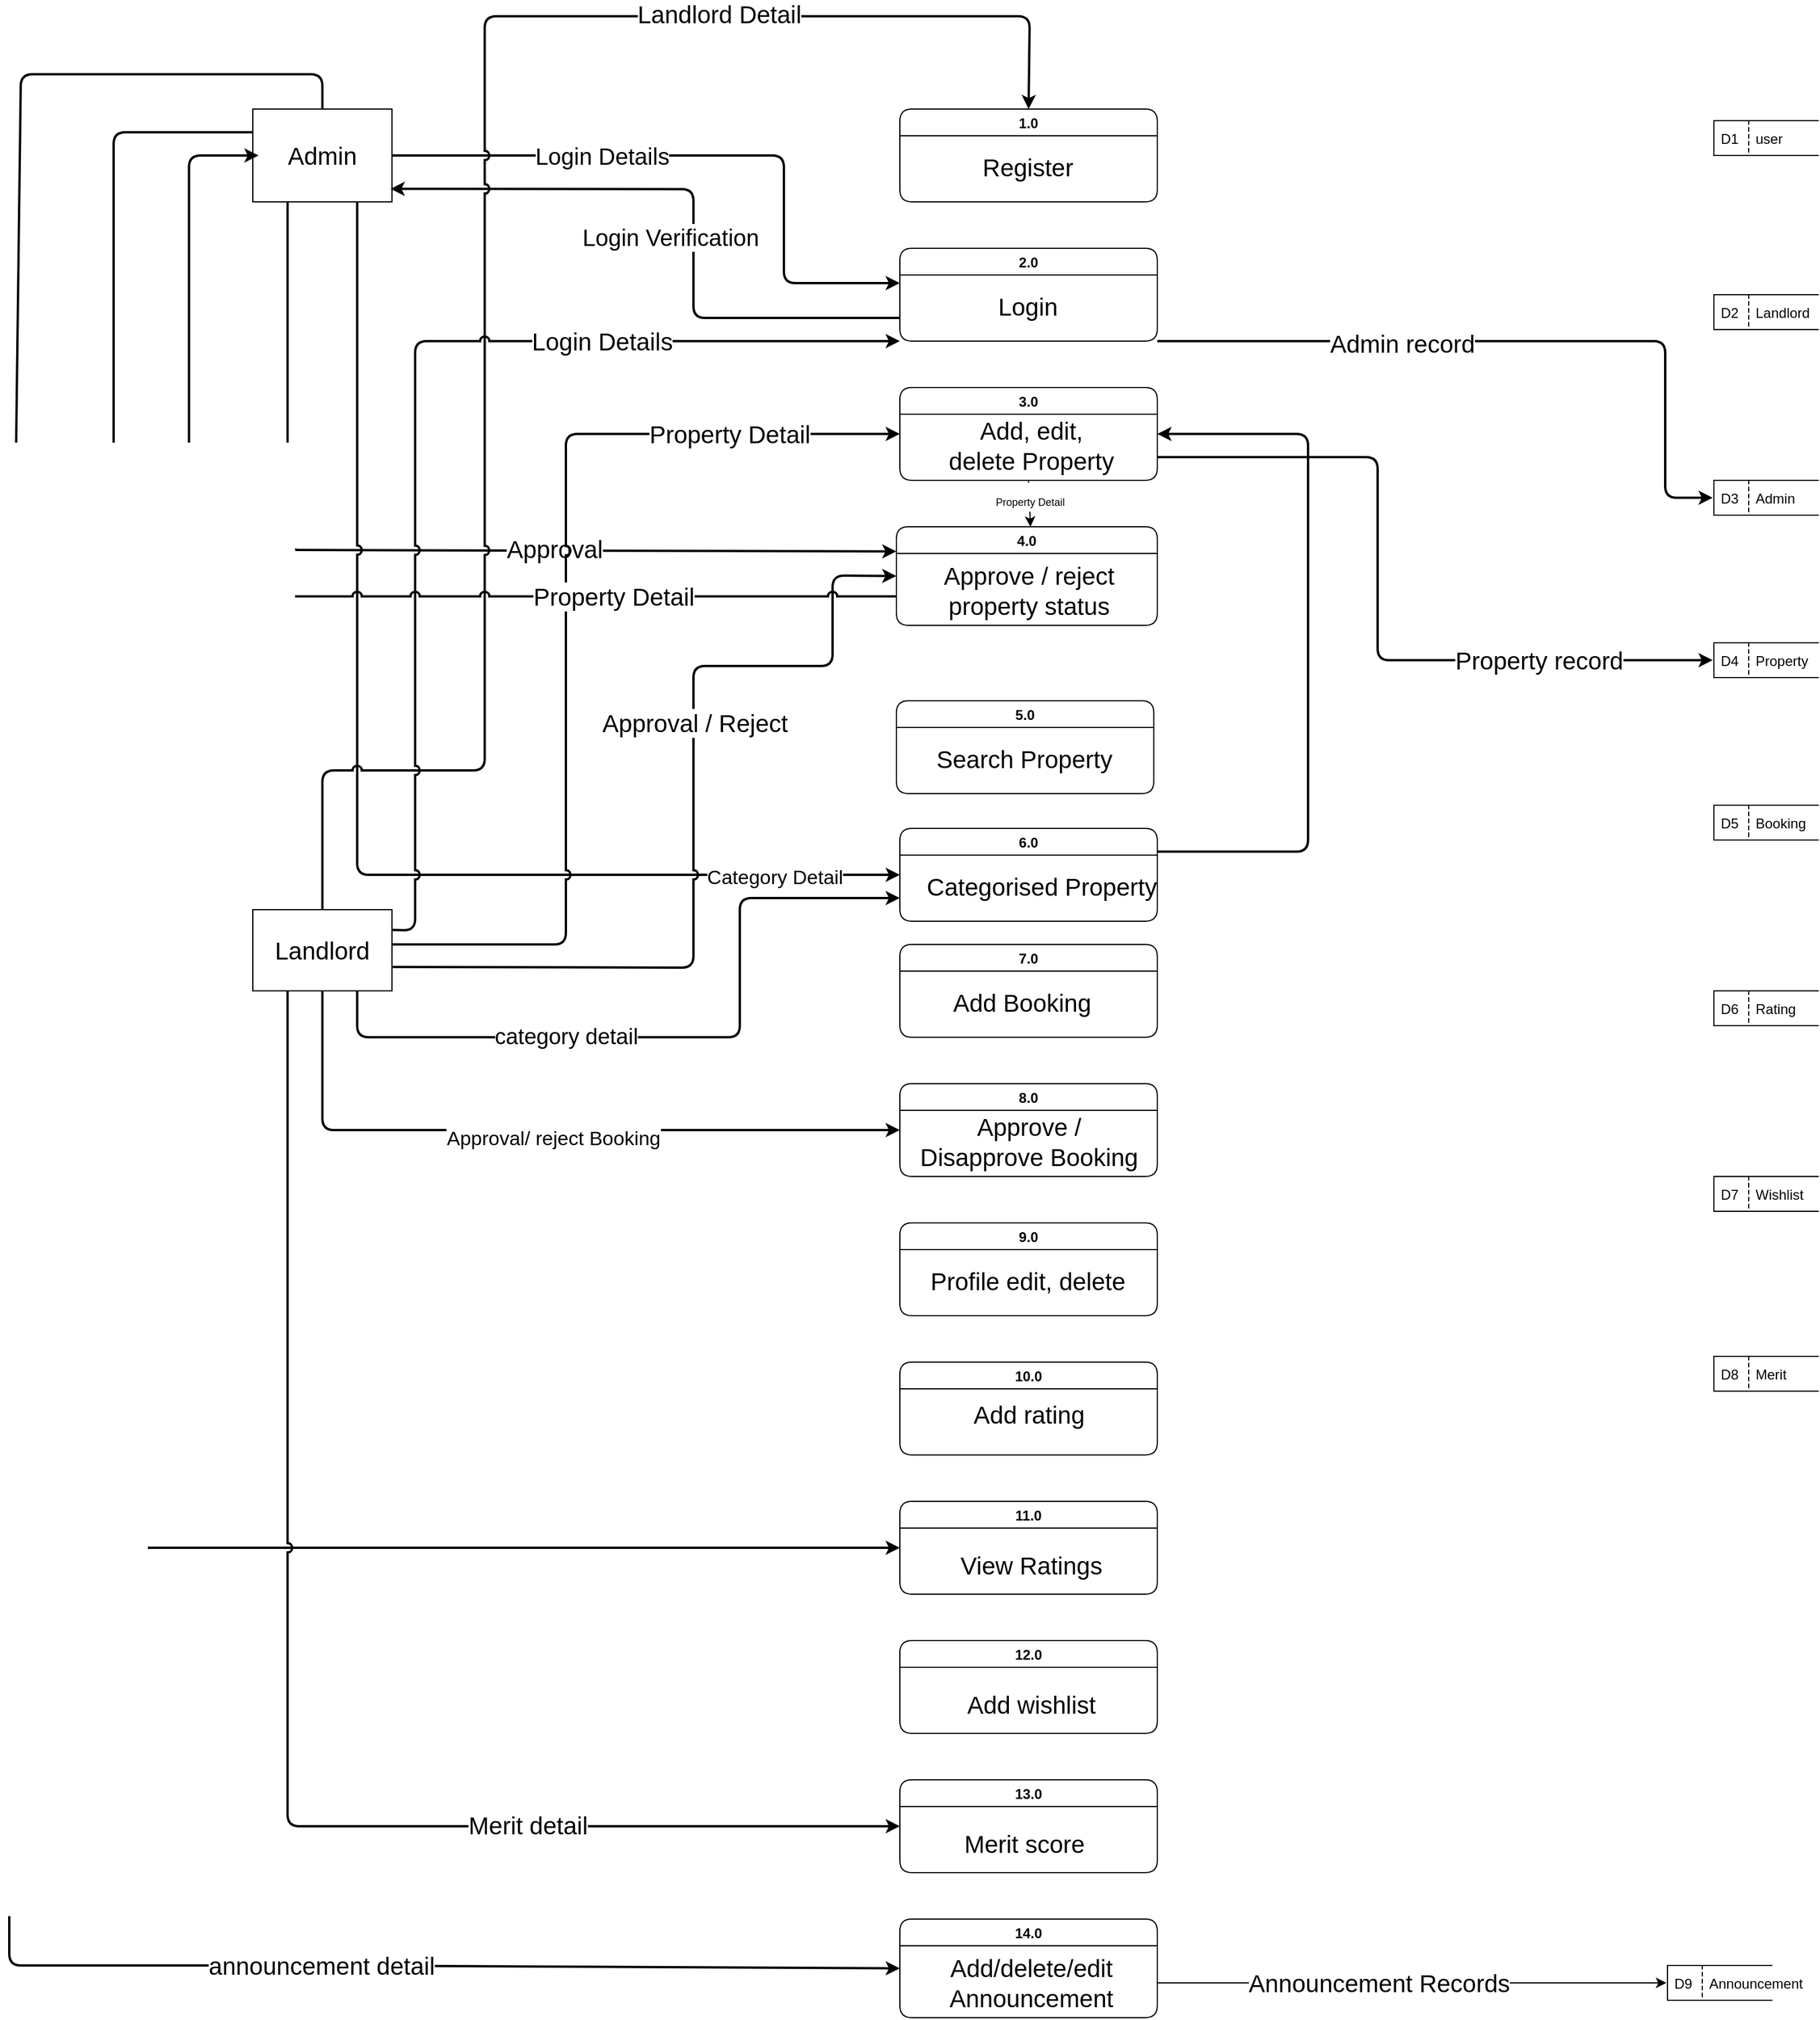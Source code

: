 <mxfile>
    <diagram id="R2lEEEUBdFMjLlhIrx00" name="Page-1">
        <mxGraphModel dx="1679" dy="1662" grid="1" gridSize="10" guides="1" tooltips="1" connect="1" arrows="1" fold="1" page="1" pageScale="1" pageWidth="700" pageHeight="1000" math="0" shadow="0" extFonts="Permanent Marker^https://fonts.googleapis.com/css?family=Permanent+Marker">
            <root>
                <mxCell id="0"/>
                <mxCell id="1" parent="0"/>
                <mxCell id="419" style="edgeStyle=none;html=1;fontSize=20;exitX=1;exitY=0.5;exitDx=0;exitDy=0;strokeWidth=2;" parent="1" source="Ci3cu0jDoSGofdBfNgbZ-3" edge="1">
                    <mxGeometry relative="1" as="geometry">
                        <mxPoint x="-42.0" y="80" as="sourcePoint"/>
                        <mxPoint x="258" y="190" as="targetPoint"/>
                        <Array as="points">
                            <mxPoint x="158" y="80"/>
                            <mxPoint x="158" y="190"/>
                        </Array>
                    </mxGeometry>
                </mxCell>
                <mxCell id="420" value="&lt;font style=&quot;font-size: 20px;&quot;&gt;Login Details&lt;/font&gt;" style="edgeLabel;html=1;align=center;verticalAlign=middle;resizable=0;points=[];fontSize=20;" parent="419" vertex="1" connectable="0">
                    <mxGeometry x="-0.477" y="3" relative="1" as="geometry">
                        <mxPoint x="37" y="3" as="offset"/>
                    </mxGeometry>
                </mxCell>
                <mxCell id="428" style="edgeStyle=none;html=1;fontSize=21;exitX=0.25;exitY=1;exitDx=0;exitDy=0;entryX=0;entryY=0.25;entryDx=0;entryDy=0;jumpStyle=arc;strokeWidth=2;" parent="1" source="Ci3cu0jDoSGofdBfNgbZ-3" target="173" edge="1">
                    <mxGeometry relative="1" as="geometry">
                        <mxPoint x="250" y="440" as="targetPoint"/>
                        <Array as="points">
                            <mxPoint x="-270" y="280"/>
                            <mxPoint x="-270" y="420"/>
                        </Array>
                    </mxGeometry>
                </mxCell>
                <mxCell id="430" value="Approval" style="edgeLabel;html=1;align=center;verticalAlign=middle;resizable=0;points=[];fontSize=21;" parent="428" vertex="1" connectable="0">
                    <mxGeometry x="0.215" y="2" relative="1" as="geometry">
                        <mxPoint x="29" as="offset"/>
                    </mxGeometry>
                </mxCell>
                <mxCell id="431" style="edgeStyle=none;html=1;entryX=0;entryY=0.5;entryDx=0;entryDy=0;fontSize=21;exitX=0.5;exitY=0;exitDx=0;exitDy=0;strokeWidth=2;" parent="1" source="Ci3cu0jDoSGofdBfNgbZ-3" target="350" edge="1">
                    <mxGeometry relative="1" as="geometry">
                        <Array as="points">
                            <mxPoint x="-240" y="10"/>
                            <mxPoint x="-500" y="10"/>
                            <mxPoint x="-510" y="790"/>
                            <mxPoint x="-510" y="1640"/>
                            <mxPoint x="-240" y="1640"/>
                        </Array>
                    </mxGeometry>
                </mxCell>
                <mxCell id="433" value="announcement detail" style="edgeLabel;html=1;align=center;verticalAlign=middle;resizable=0;points=[];fontSize=21;" parent="431" vertex="1" connectable="0">
                    <mxGeometry x="0.64" y="-3" relative="1" as="geometry">
                        <mxPoint x="-15" y="-3" as="offset"/>
                    </mxGeometry>
                </mxCell>
                <mxCell id="434" style="edgeStyle=none;html=1;entryX=0;entryY=0.5;entryDx=0;entryDy=0;fontSize=21;jumpStyle=arc;strokeWidth=2;" parent="1" target="354" edge="1">
                    <mxGeometry relative="1" as="geometry">
                        <mxPoint x="-210" y="120" as="sourcePoint"/>
                        <Array as="points">
                            <mxPoint x="-210" y="700"/>
                        </Array>
                    </mxGeometry>
                </mxCell>
                <mxCell id="435" value="&lt;font style=&quot;font-size: 17px;&quot;&gt;Category Detail&lt;/font&gt;" style="edgeLabel;html=1;align=center;verticalAlign=middle;resizable=0;points=[];fontSize=21;" parent="434" vertex="1" connectable="0">
                    <mxGeometry x="0.626" relative="1" as="geometry">
                        <mxPoint x="88" as="offset"/>
                    </mxGeometry>
                </mxCell>
                <mxCell id="446" style="edgeStyle=none;html=1;entryX=0;entryY=0.5;entryDx=0;entryDy=0;fontSize=21;startArrow=none;startFill=0;endArrow=classic;endFill=1;exitX=0;exitY=0.25;exitDx=0;exitDy=0;strokeWidth=2;" parent="1" source="Ci3cu0jDoSGofdBfNgbZ-3" target="204" edge="1">
                    <mxGeometry relative="1" as="geometry">
                        <Array as="points">
                            <mxPoint x="-420" y="60"/>
                            <mxPoint x="-420" y="1280"/>
                        </Array>
                    </mxGeometry>
                </mxCell>
                <mxCell id="Ci3cu0jDoSGofdBfNgbZ-3" value="&lt;font style=&quot;font-size: 21px;&quot;&gt;Admin&lt;/font&gt;" style="rounded=0;whiteSpace=wrap;html=1;" parent="1" vertex="1">
                    <mxGeometry x="-300" y="40" width="120" height="80" as="geometry"/>
                </mxCell>
                <mxCell id="Ci3cu0jDoSGofdBfNgbZ-5" value="1.0" style="swimlane;startSize=23;rounded=1;" parent="1" vertex="1">
                    <mxGeometry x="258" y="40" width="222" height="80" as="geometry"/>
                </mxCell>
                <mxCell id="Ci3cu0jDoSGofdBfNgbZ-6" value="&lt;font style=&quot;font-size: 21px;&quot;&gt;Register&lt;/font&gt;" style="text;html=1;align=center;verticalAlign=middle;resizable=0;points=[];autosize=1;strokeColor=none;fillColor=none;rotation=0;" parent="Ci3cu0jDoSGofdBfNgbZ-5" vertex="1">
                    <mxGeometry x="59.5" y="30" width="100" height="40" as="geometry"/>
                </mxCell>
                <mxCell id="Ci3cu0jDoSGofdBfNgbZ-19" value="user" style="shape=partialRectangle;fillColor=none;align=left;verticalAlign=middle;strokeColor=default;spacingLeft=34;rotatable=0;points=[[0,0.5],[1,0.5]];portConstraint=eastwest;dropTarget=0;strokeWidth=1;perimeterSpacing=1;right=0;" parent="1" vertex="1">
                    <mxGeometry x="960" y="50" width="90" height="30" as="geometry"/>
                </mxCell>
                <mxCell id="Ci3cu0jDoSGofdBfNgbZ-20" value="D1" style="shape=partialRectangle;top=0;left=0;bottom=0;fillColor=none;stokeWidth=1;dashed=1;align=left;verticalAlign=middle;spacingLeft=4;spacingRight=4;overflow=hidden;rotatable=0;points=[];portConstraint=eastwest;part=1;strokeColor=default;" parent="Ci3cu0jDoSGofdBfNgbZ-19" vertex="1" connectable="0">
                    <mxGeometry width="30" height="30" as="geometry"/>
                </mxCell>
                <mxCell id="57" value="Landlord" style="shape=partialRectangle;fillColor=none;align=left;verticalAlign=middle;strokeColor=default;spacingLeft=34;rotatable=0;points=[[0,0.5],[1,0.5]];portConstraint=eastwest;dropTarget=0;strokeWidth=1;perimeterSpacing=1;right=0;" parent="1" vertex="1">
                    <mxGeometry x="960" y="200" width="90" height="30" as="geometry"/>
                </mxCell>
                <mxCell id="58" value="D2" style="shape=partialRectangle;top=0;left=0;bottom=0;fillColor=none;stokeWidth=1;dashed=1;align=left;verticalAlign=middle;spacingLeft=4;spacingRight=4;overflow=hidden;rotatable=0;points=[];portConstraint=eastwest;part=1;strokeColor=default;" parent="57" connectable="0" vertex="1">
                    <mxGeometry width="30" height="30" as="geometry"/>
                </mxCell>
                <mxCell id="421" style="edgeStyle=none;html=1;entryX=0.99;entryY=0.859;entryDx=0;entryDy=0;fontSize=20;exitX=0;exitY=0.75;exitDx=0;exitDy=0;entryPerimeter=0;strokeWidth=2;" parent="1" source="169" target="Ci3cu0jDoSGofdBfNgbZ-3" edge="1">
                    <mxGeometry relative="1" as="geometry">
                        <Array as="points">
                            <mxPoint x="80" y="220"/>
                            <mxPoint x="80" y="109"/>
                        </Array>
                    </mxGeometry>
                </mxCell>
                <mxCell id="422" value="Login Verification" style="edgeLabel;html=1;align=center;verticalAlign=middle;resizable=0;points=[];fontSize=20;" parent="421" vertex="1" connectable="0">
                    <mxGeometry x="-0.531" y="-2" relative="1" as="geometry">
                        <mxPoint x="-69" y="-68" as="offset"/>
                    </mxGeometry>
                </mxCell>
                <mxCell id="169" value="2.0" style="swimlane;startSize=23;rounded=1;" parent="1" vertex="1">
                    <mxGeometry x="258" y="160" width="222" height="80" as="geometry"/>
                </mxCell>
                <mxCell id="170" value="&lt;font style=&quot;font-size: 21px;&quot;&gt;Login&lt;/font&gt;" style="text;html=1;align=center;verticalAlign=middle;resizable=0;points=[];autosize=1;strokeColor=none;fillColor=none;rotation=0;" parent="169" vertex="1">
                    <mxGeometry x="74.5" y="30" width="70" height="40" as="geometry"/>
                </mxCell>
                <mxCell id="438" style="edgeStyle=none;html=1;entryX=0;entryY=0.5;entryDx=0;entryDy=0;fontSize=21;startArrow=none;startFill=0;endArrow=classic;endFill=1;exitX=1;exitY=0.75;exitDx=0;exitDy=0;strokeWidth=2;" parent="1" source="171" target="362" edge="1">
                    <mxGeometry relative="1" as="geometry">
                        <Array as="points">
                            <mxPoint x="670" y="340"/>
                            <mxPoint x="670" y="515"/>
                            <mxPoint x="880" y="515"/>
                        </Array>
                    </mxGeometry>
                </mxCell>
                <mxCell id="440" value="Property record" style="edgeLabel;html=1;align=center;verticalAlign=middle;resizable=0;points=[];fontSize=21;" parent="438" vertex="1" connectable="0">
                    <mxGeometry x="0.349" y="7" relative="1" as="geometry">
                        <mxPoint x="63" y="7" as="offset"/>
                    </mxGeometry>
                </mxCell>
                <mxCell id="171" value="3.0" style="swimlane;startSize=23;rounded=1;" parent="1" vertex="1">
                    <mxGeometry x="258" y="280" width="222" height="80" as="geometry"/>
                </mxCell>
                <mxCell id="172" value="&lt;font style=&quot;font-size: 21px;&quot;&gt;Add, edit, &lt;br&gt;delete Property&lt;/font&gt;" style="text;html=1;align=center;verticalAlign=middle;resizable=0;points=[];autosize=1;strokeColor=none;fillColor=none;rotation=0;" parent="171" vertex="1">
                    <mxGeometry x="27.5" y="20" width="170" height="60" as="geometry"/>
                </mxCell>
                <mxCell id="173" value="4.0" style="swimlane;startSize=23;rounded=1;" parent="1" vertex="1">
                    <mxGeometry x="255" y="400" width="225" height="85" as="geometry"/>
                </mxCell>
                <mxCell id="174" value="&lt;font style=&quot;font-size: 21px;&quot;&gt;Approve / reject &lt;br&gt;property status&lt;/font&gt;" style="text;html=1;align=center;verticalAlign=middle;resizable=0;points=[];autosize=1;strokeColor=none;fillColor=none;rotation=0;" parent="173" vertex="1">
                    <mxGeometry x="29" y="25" width="170" height="60" as="geometry"/>
                </mxCell>
                <mxCell id="196" value="5.0" style="swimlane;startSize=23;rounded=1;" parent="1" vertex="1">
                    <mxGeometry x="255" y="550" width="222" height="80" as="geometry"/>
                </mxCell>
                <mxCell id="197" value="&lt;font style=&quot;font-size: 21px;&quot;&gt;Search Property&lt;/font&gt;" style="text;html=1;align=center;verticalAlign=middle;resizable=0;points=[];autosize=1;strokeColor=none;fillColor=none;rotation=0;" parent="196" vertex="1">
                    <mxGeometry x="19.5" y="30" width="180" height="40" as="geometry"/>
                </mxCell>
                <mxCell id="198" value="8.0" style="swimlane;startSize=23;rounded=1;" parent="1" vertex="1">
                    <mxGeometry x="258" y="880" width="222" height="80" as="geometry"/>
                </mxCell>
                <mxCell id="199" value="&lt;font style=&quot;font-size: 21px;&quot;&gt;Approve / &lt;br&gt;Disapprove Booking&lt;/font&gt;" style="text;html=1;align=center;verticalAlign=middle;resizable=0;points=[];autosize=1;strokeColor=none;fillColor=none;rotation=0;" parent="198" vertex="1">
                    <mxGeometry x="6" y="20" width="210" height="60" as="geometry"/>
                </mxCell>
                <mxCell id="200" value="9.0" style="swimlane;startSize=23;rounded=1;" parent="1" vertex="1">
                    <mxGeometry x="258" y="1000" width="222" height="80" as="geometry"/>
                </mxCell>
                <mxCell id="201" value="&lt;font style=&quot;font-size: 21px;&quot;&gt;Profile edit, delete&lt;/font&gt;" style="text;html=1;align=center;verticalAlign=middle;resizable=0;points=[];autosize=1;strokeColor=none;fillColor=none;rotation=0;" parent="200" vertex="1">
                    <mxGeometry x="14.5" y="30" width="190" height="40" as="geometry"/>
                </mxCell>
                <mxCell id="202" value="10.0" style="swimlane;startSize=23;rounded=1;" parent="1" vertex="1">
                    <mxGeometry x="258" y="1120" width="222" height="80" as="geometry"/>
                </mxCell>
                <mxCell id="203" value="&lt;font style=&quot;font-size: 21px;&quot;&gt;Add rating&lt;/font&gt;" style="text;html=1;align=center;verticalAlign=middle;resizable=0;points=[];autosize=1;strokeColor=none;fillColor=none;rotation=0;" parent="202" vertex="1">
                    <mxGeometry x="51" y="25" width="120" height="40" as="geometry"/>
                </mxCell>
                <mxCell id="204" value="11.0" style="swimlane;startSize=23;rounded=1;" parent="1" vertex="1">
                    <mxGeometry x="258" y="1240" width="222" height="80" as="geometry"/>
                </mxCell>
                <mxCell id="205" value="&lt;font style=&quot;font-size: 21px;&quot;&gt;View Ratings&lt;/font&gt;" style="text;html=1;align=center;verticalAlign=middle;resizable=0;points=[];autosize=1;strokeColor=none;fillColor=none;rotation=0;" parent="204" vertex="1">
                    <mxGeometry x="37.5" y="35" width="150" height="40" as="geometry"/>
                </mxCell>
                <mxCell id="208" value="12.0" style="swimlane;startSize=23;rounded=1;" parent="1" vertex="1">
                    <mxGeometry x="258" y="1360" width="222" height="80" as="geometry"/>
                </mxCell>
                <mxCell id="209" value="&lt;font style=&quot;font-size: 21px;&quot;&gt;Add wishlist&lt;/font&gt;" style="text;html=1;align=center;verticalAlign=middle;resizable=0;points=[];autosize=1;strokeColor=none;fillColor=none;rotation=0;" parent="208" vertex="1">
                    <mxGeometry x="47.5" y="35" width="130" height="40" as="geometry"/>
                </mxCell>
                <mxCell id="210" value="13.0" style="swimlane;startSize=23;rounded=1;" parent="1" vertex="1">
                    <mxGeometry x="258" y="1480" width="222" height="80" as="geometry"/>
                </mxCell>
                <mxCell id="211" value="&lt;font style=&quot;font-size: 21px;&quot;&gt;Merit score&lt;/font&gt;" style="text;html=1;align=center;verticalAlign=middle;resizable=0;points=[];autosize=1;strokeColor=none;fillColor=none;rotation=0;" parent="210" vertex="1">
                    <mxGeometry x="41.5" y="35" width="130" height="40" as="geometry"/>
                </mxCell>
                <mxCell id="298" value="Booking" style="shape=partialRectangle;fillColor=none;align=left;verticalAlign=middle;strokeColor=default;spacingLeft=34;rotatable=0;points=[[0,0.5],[1,0.5]];portConstraint=eastwest;dropTarget=0;strokeWidth=1;perimeterSpacing=1;right=0;" parent="1" vertex="1">
                    <mxGeometry x="960" y="640" width="90" height="30" as="geometry"/>
                </mxCell>
                <mxCell id="299" value="D5" style="shape=partialRectangle;top=0;left=0;bottom=0;fillColor=none;stokeWidth=1;dashed=1;align=left;verticalAlign=middle;spacingLeft=4;spacingRight=4;overflow=hidden;rotatable=0;points=[];portConstraint=eastwest;part=1;strokeColor=default;" parent="298" vertex="1" connectable="0">
                    <mxGeometry width="30" height="30" as="geometry"/>
                </mxCell>
                <mxCell id="300" value="Rating" style="shape=partialRectangle;fillColor=none;align=left;verticalAlign=middle;strokeColor=default;spacingLeft=34;rotatable=0;points=[[0,0.5],[1,0.5]];portConstraint=eastwest;dropTarget=0;strokeWidth=1;perimeterSpacing=1;right=0;" parent="1" vertex="1">
                    <mxGeometry x="960" y="800" width="90" height="30" as="geometry"/>
                </mxCell>
                <mxCell id="301" value="D6" style="shape=partialRectangle;top=0;left=0;bottom=0;fillColor=none;stokeWidth=1;dashed=1;align=left;verticalAlign=middle;spacingLeft=4;spacingRight=4;overflow=hidden;rotatable=0;points=[];portConstraint=eastwest;part=1;strokeColor=default;" parent="300" vertex="1" connectable="0">
                    <mxGeometry width="30" height="30" as="geometry"/>
                </mxCell>
                <mxCell id="328" value="Wishlist" style="shape=partialRectangle;fillColor=none;align=left;verticalAlign=middle;strokeColor=default;spacingLeft=34;rotatable=0;points=[[0,0.5],[1,0.5]];portConstraint=eastwest;dropTarget=0;strokeWidth=1;perimeterSpacing=1;right=0;" parent="1" vertex="1">
                    <mxGeometry x="960" y="960" width="90" height="30" as="geometry"/>
                </mxCell>
                <mxCell id="329" value="D7" style="shape=partialRectangle;top=0;left=0;bottom=0;fillColor=none;stokeWidth=1;dashed=1;align=left;verticalAlign=middle;spacingLeft=4;spacingRight=4;overflow=hidden;rotatable=0;points=[];portConstraint=eastwest;part=1;strokeColor=default;" parent="328" vertex="1" connectable="0">
                    <mxGeometry width="30" height="30" as="geometry"/>
                </mxCell>
                <mxCell id="337" value="Merit" style="shape=partialRectangle;fillColor=none;align=left;verticalAlign=middle;strokeColor=default;spacingLeft=34;rotatable=0;points=[[0,0.5],[1,0.5]];portConstraint=eastwest;dropTarget=0;strokeWidth=1;perimeterSpacing=1;right=0;" parent="1" vertex="1">
                    <mxGeometry x="960" y="1115" width="90" height="30" as="geometry"/>
                </mxCell>
                <mxCell id="338" value="D8" style="shape=partialRectangle;top=0;left=0;bottom=0;fillColor=none;stokeWidth=1;dashed=1;align=left;verticalAlign=middle;spacingLeft=4;spacingRight=4;overflow=hidden;rotatable=0;points=[];portConstraint=eastwest;part=1;strokeColor=default;" parent="337" vertex="1" connectable="0">
                    <mxGeometry width="30" height="30" as="geometry"/>
                </mxCell>
                <mxCell id="350" value="14.0" style="swimlane;startSize=23;rounded=1;" parent="1" vertex="1">
                    <mxGeometry x="258" y="1600" width="222" height="85" as="geometry"/>
                </mxCell>
                <mxCell id="351" value="&lt;font style=&quot;font-size: 21px;&quot;&gt;Add/delete/edit &lt;br&gt;Announcement&lt;/font&gt;" style="text;html=1;align=center;verticalAlign=middle;resizable=0;points=[];autosize=1;strokeColor=none;fillColor=none;rotation=0;" parent="350" vertex="1">
                    <mxGeometry x="32.5" y="25" width="160" height="60" as="geometry"/>
                </mxCell>
                <mxCell id="354" value="6.0" style="swimlane;startSize=23;rounded=1;" parent="1" vertex="1">
                    <mxGeometry x="258" y="660" width="222" height="80" as="geometry"/>
                </mxCell>
                <mxCell id="355" value="&lt;font style=&quot;font-size: 21px;&quot;&gt;Categorised Property&lt;/font&gt;" style="text;html=1;align=center;verticalAlign=middle;resizable=0;points=[];autosize=1;strokeColor=none;fillColor=none;rotation=0;" parent="354" vertex="1">
                    <mxGeometry x="12" y="30" width="220" height="40" as="geometry"/>
                </mxCell>
                <mxCell id="356" value="7.0" style="swimlane;startSize=23;rounded=1;" parent="1" vertex="1">
                    <mxGeometry x="258" y="760" width="222" height="80" as="geometry"/>
                </mxCell>
                <mxCell id="357" value="&lt;font style=&quot;font-size: 21px;&quot;&gt;Add Booking&lt;/font&gt;" style="text;html=1;align=center;verticalAlign=middle;resizable=0;points=[];autosize=1;strokeColor=none;fillColor=none;rotation=0;" parent="356" vertex="1">
                    <mxGeometry x="35" y="30" width="140" height="40" as="geometry"/>
                </mxCell>
                <mxCell id="409" style="edgeStyle=none;html=1;exitX=0;exitY=0.5;exitDx=0;exitDy=0;startArrow=classic;startFill=1;endArrow=none;endFill=0;entryX=1;entryY=1;entryDx=0;entryDy=0;strokeWidth=2;" parent="1" source="360" edge="1" target="169">
                    <mxGeometry relative="1" as="geometry">
                        <Array as="points">
                            <mxPoint x="918" y="375"/>
                            <mxPoint x="918" y="240"/>
                        </Array>
                        <mxPoint x="957.0" y="375" as="sourcePoint"/>
                        <mxPoint x="490" y="230" as="targetPoint"/>
                    </mxGeometry>
                </mxCell>
                <mxCell id="410" value="&lt;font style=&quot;font-size: 21px;&quot;&gt;Admin record&lt;/font&gt;" style="edgeLabel;html=1;align=center;verticalAlign=middle;resizable=0;points=[];" parent="409" vertex="1" connectable="0">
                    <mxGeometry x="0.315" y="2" relative="1" as="geometry">
                        <mxPoint as="offset"/>
                    </mxGeometry>
                </mxCell>
                <mxCell id="360" value="Admin" style="shape=partialRectangle;fillColor=none;align=left;verticalAlign=middle;strokeColor=default;spacingLeft=34;rotatable=0;points=[[0,0.5],[1,0.5]];portConstraint=eastwest;dropTarget=0;strokeWidth=1;perimeterSpacing=1;right=0;" parent="1" vertex="1">
                    <mxGeometry x="960" y="360" width="90" height="30" as="geometry"/>
                </mxCell>
                <mxCell id="361" value="D3" style="shape=partialRectangle;top=0;left=0;bottom=0;fillColor=none;stokeWidth=1;dashed=1;align=left;verticalAlign=middle;spacingLeft=4;spacingRight=4;overflow=hidden;rotatable=0;points=[];portConstraint=eastwest;part=1;strokeColor=default;" parent="360" connectable="0" vertex="1">
                    <mxGeometry width="30" height="30" as="geometry"/>
                </mxCell>
                <mxCell id="362" value="Property" style="shape=partialRectangle;fillColor=none;align=left;verticalAlign=middle;strokeColor=default;spacingLeft=34;rotatable=0;points=[[0,0.5],[1,0.5]];portConstraint=eastwest;dropTarget=0;strokeWidth=1;perimeterSpacing=1;right=0;" parent="1" vertex="1">
                    <mxGeometry x="960" y="500" width="90" height="30" as="geometry"/>
                </mxCell>
                <mxCell id="363" value="D4" style="shape=partialRectangle;top=0;left=0;bottom=0;fillColor=none;stokeWidth=1;dashed=1;align=left;verticalAlign=middle;spacingLeft=4;spacingRight=4;overflow=hidden;rotatable=0;points=[];portConstraint=eastwest;part=1;strokeColor=default;" parent="362" connectable="0" vertex="1">
                    <mxGeometry width="30" height="30" as="geometry"/>
                </mxCell>
                <mxCell id="364" value="Announcement" style="shape=partialRectangle;fillColor=none;align=left;verticalAlign=middle;strokeColor=default;spacingLeft=34;rotatable=0;points=[[0,0.5],[1,0.5]];portConstraint=eastwest;dropTarget=0;strokeWidth=1;perimeterSpacing=1;right=0;" parent="1" vertex="1">
                    <mxGeometry x="920" y="1640" width="90" height="30" as="geometry"/>
                </mxCell>
                <mxCell id="365" value="D9" style="shape=partialRectangle;top=0;left=0;bottom=0;fillColor=none;stokeWidth=1;dashed=1;align=left;verticalAlign=middle;spacingLeft=4;spacingRight=4;overflow=hidden;rotatable=0;points=[];portConstraint=eastwest;part=1;strokeColor=default;" parent="364" vertex="1" connectable="0">
                    <mxGeometry width="30" height="30" as="geometry"/>
                </mxCell>
                <mxCell id="447" style="edgeStyle=none;html=1;entryX=0.5;entryY=0;entryDx=0;entryDy=0;exitX=0.5;exitY=0;exitDx=0;exitDy=0;jumpStyle=arc;strokeWidth=2;" edge="1" parent="1" source="418" target="Ci3cu0jDoSGofdBfNgbZ-5">
                    <mxGeometry relative="1" as="geometry">
                        <Array as="points">
                            <mxPoint x="-240" y="610"/>
                            <mxPoint x="-100" y="610"/>
                            <mxPoint x="-100" y="-40"/>
                            <mxPoint x="370" y="-40"/>
                        </Array>
                    </mxGeometry>
                </mxCell>
                <mxCell id="448" value="&lt;font style=&quot;font-size: 21px;&quot;&gt;Landlord Detail&lt;/font&gt;" style="edgeLabel;html=1;align=center;verticalAlign=middle;resizable=0;points=[];" vertex="1" connectable="0" parent="447">
                    <mxGeometry x="0.523" y="2" relative="1" as="geometry">
                        <mxPoint as="offset"/>
                    </mxGeometry>
                </mxCell>
                <mxCell id="450" style="edgeStyle=none;jumpStyle=arc;html=1;entryX=0;entryY=1;entryDx=0;entryDy=0;fontSize=21;exitX=1;exitY=0.25;exitDx=0;exitDy=0;strokeWidth=2;" edge="1" parent="1" source="418" target="169">
                    <mxGeometry relative="1" as="geometry">
                        <Array as="points">
                            <mxPoint x="-160" y="748"/>
                            <mxPoint x="-160" y="240"/>
                        </Array>
                    </mxGeometry>
                </mxCell>
                <mxCell id="451" value="Login Details" style="edgeLabel;html=1;align=center;verticalAlign=middle;resizable=0;points=[];fontSize=21;" vertex="1" connectable="0" parent="450">
                    <mxGeometry x="0.384" y="-1" relative="1" as="geometry">
                        <mxPoint x="34" y="-1" as="offset"/>
                    </mxGeometry>
                </mxCell>
                <mxCell id="454" style="edgeStyle=none;jumpStyle=arc;html=1;entryX=0;entryY=0.5;entryDx=0;entryDy=0;strokeWidth=2;fontSize=21;exitX=1.002;exitY=0.429;exitDx=0;exitDy=0;exitPerimeter=0;" edge="1" parent="1" source="418" target="171">
                    <mxGeometry relative="1" as="geometry">
                        <Array as="points">
                            <mxPoint x="-30" y="760"/>
                            <mxPoint x="-30" y="320"/>
                        </Array>
                    </mxGeometry>
                </mxCell>
                <mxCell id="455" value="Property Detail" style="edgeLabel;html=1;align=center;verticalAlign=middle;resizable=0;points=[];fontSize=21;" vertex="1" connectable="0" parent="454">
                    <mxGeometry x="0.562" y="-3" relative="1" as="geometry">
                        <mxPoint x="45" y="-3" as="offset"/>
                    </mxGeometry>
                </mxCell>
                <mxCell id="456" style="edgeStyle=none;jumpStyle=arc;html=1;strokeWidth=2;fontSize=21;exitX=1.005;exitY=0.705;exitDx=0;exitDy=0;entryX=0;entryY=0.5;entryDx=0;entryDy=0;exitPerimeter=0;" edge="1" parent="1" source="418" target="173">
                    <mxGeometry relative="1" as="geometry">
                        <mxPoint x="250" y="480" as="targetPoint"/>
                        <Array as="points">
                            <mxPoint x="80" y="780"/>
                            <mxPoint x="80" y="520"/>
                            <mxPoint x="200" y="520"/>
                            <mxPoint x="200" y="442"/>
                        </Array>
                    </mxGeometry>
                </mxCell>
                <mxCell id="457" value="Approval / Reject" style="edgeLabel;html=1;align=center;verticalAlign=middle;resizable=0;points=[];fontSize=21;" vertex="1" connectable="0" parent="456">
                    <mxGeometry x="0.31" y="-1" relative="1" as="geometry">
                        <mxPoint y="35" as="offset"/>
                    </mxGeometry>
                </mxCell>
                <mxCell id="460" style="edgeStyle=none;jumpStyle=arc;html=1;strokeWidth=2;fontSize=21;entryX=0;entryY=0.75;entryDx=0;entryDy=0;exitX=0.75;exitY=1;exitDx=0;exitDy=0;" edge="1" parent="1" source="418" target="354">
                    <mxGeometry relative="1" as="geometry">
                        <mxPoint x="230" y="740" as="targetPoint"/>
                        <Array as="points">
                            <mxPoint x="-210" y="840"/>
                            <mxPoint x="120" y="840"/>
                            <mxPoint x="120" y="720"/>
                        </Array>
                    </mxGeometry>
                </mxCell>
                <mxCell id="461" value="&lt;font style=&quot;font-size: 19px;&quot;&gt;category detail&lt;/font&gt;" style="edgeLabel;html=1;align=center;verticalAlign=middle;resizable=0;points=[];fontSize=14;" vertex="1" connectable="0" parent="460">
                    <mxGeometry x="0.35" y="-1" relative="1" as="geometry">
                        <mxPoint x="-151" y="54" as="offset"/>
                    </mxGeometry>
                </mxCell>
                <mxCell id="462" style="edgeStyle=none;jumpStyle=arc;html=1;entryX=0;entryY=0.5;entryDx=0;entryDy=0;strokeWidth=2;fontSize=21;" edge="1" parent="1" source="418" target="198">
                    <mxGeometry relative="1" as="geometry">
                        <Array as="points">
                            <mxPoint x="-240" y="920"/>
                        </Array>
                    </mxGeometry>
                </mxCell>
                <mxCell id="463" value="&lt;font style=&quot;font-size: 17px;&quot;&gt;Approval/ reject Booking&lt;/font&gt;" style="edgeLabel;html=1;align=center;verticalAlign=middle;resizable=0;points=[];fontSize=21;" vertex="1" connectable="0" parent="462">
                    <mxGeometry x="0.032" y="-5" relative="1" as="geometry">
                        <mxPoint as="offset"/>
                    </mxGeometry>
                </mxCell>
                <mxCell id="466" style="edgeStyle=none;jumpStyle=arc;html=1;entryX=0;entryY=0.5;entryDx=0;entryDy=0;strokeWidth=2;fontSize=21;exitX=0.25;exitY=1;exitDx=0;exitDy=0;" edge="1" parent="1" source="418" target="210">
                    <mxGeometry relative="1" as="geometry">
                        <Array as="points">
                            <mxPoint x="-270" y="1520"/>
                        </Array>
                    </mxGeometry>
                </mxCell>
                <mxCell id="467" value="Merit detail" style="edgeLabel;html=1;align=center;verticalAlign=middle;resizable=0;points=[];fontSize=21;" vertex="1" connectable="0" parent="466">
                    <mxGeometry x="0.483" y="1" relative="1" as="geometry">
                        <mxPoint x="1" as="offset"/>
                    </mxGeometry>
                </mxCell>
                <mxCell id="418" value="&lt;font style=&quot;font-size: 21px;&quot;&gt;Landlord&lt;/font&gt;" style="rounded=0;whiteSpace=wrap;html=1;" parent="1" vertex="1">
                    <mxGeometry x="-300" y="730" width="120" height="70" as="geometry"/>
                </mxCell>
                <mxCell id="423" style="edgeStyle=none;html=1;entryX=0;entryY=0.5;entryDx=0;entryDy=0;fontSize=21;" parent="1" target="364" edge="1">
                    <mxGeometry relative="1" as="geometry">
                        <mxPoint x="480" y="1655" as="sourcePoint"/>
                    </mxGeometry>
                </mxCell>
                <mxCell id="424" value="Announcement Records" style="edgeLabel;html=1;align=center;verticalAlign=middle;resizable=0;points=[];fontSize=21;" parent="423" vertex="1" connectable="0">
                    <mxGeometry x="-0.132" relative="1" as="geometry">
                        <mxPoint as="offset"/>
                    </mxGeometry>
                </mxCell>
                <mxCell id="437" style="edgeStyle=none;html=1;entryX=1;entryY=0.5;entryDx=0;entryDy=0;fontSize=21;startArrow=none;startFill=0;endArrow=classic;endFill=1;strokeWidth=2;" parent="1" target="171" edge="1">
                    <mxGeometry relative="1" as="geometry">
                        <mxPoint x="480" y="680" as="sourcePoint"/>
                        <Array as="points">
                            <mxPoint x="610" y="680"/>
                            <mxPoint x="610" y="320"/>
                        </Array>
                    </mxGeometry>
                </mxCell>
                <mxCell id="441" style="edgeStyle=none;html=1;entryX=0.5;entryY=1;entryDx=0;entryDy=0;fontSize=21;startArrow=classic;startFill=1;endArrow=none;endFill=0;exitX=0.514;exitY=0.001;exitDx=0;exitDy=0;exitPerimeter=0;" parent="1" source="173" target="171" edge="1">
                    <mxGeometry relative="1" as="geometry"/>
                </mxCell>
                <mxCell id="444" value="&lt;font style=&quot;font-size: 9px;&quot;&gt;Property Detail&lt;/font&gt;" style="edgeLabel;html=1;align=center;verticalAlign=middle;resizable=0;points=[];fontSize=21;" parent="441" vertex="1" connectable="0">
                    <mxGeometry x="0.332" y="-1" relative="1" as="geometry">
                        <mxPoint x="-1" as="offset"/>
                    </mxGeometry>
                </mxCell>
                <mxCell id="443" style="edgeStyle=none;html=1;entryX=0;entryY=0.5;entryDx=0;entryDy=0;fontSize=21;startArrow=none;startFill=0;endArrow=classic;endFill=1;jumpStyle=arc;strokeWidth=2;" parent="1" edge="1">
                    <mxGeometry relative="1" as="geometry">
                        <mxPoint x="255" y="460" as="sourcePoint"/>
                        <mxPoint x="-295" y="80" as="targetPoint"/>
                        <Array as="points">
                            <mxPoint x="-355" y="460"/>
                            <mxPoint x="-355" y="80"/>
                        </Array>
                    </mxGeometry>
                </mxCell>
                <mxCell id="445" value="&lt;font style=&quot;font-size: 21px;&quot;&gt;Property Detail&lt;/font&gt;" style="edgeLabel;html=1;align=center;verticalAlign=middle;resizable=0;points=[];fontSize=9;" parent="443" vertex="1" connectable="0">
                    <mxGeometry x="-0.256" relative="1" as="geometry">
                        <mxPoint x="146" as="offset"/>
                    </mxGeometry>
                </mxCell>
            </root>
        </mxGraphModel>
    </diagram>
</mxfile>